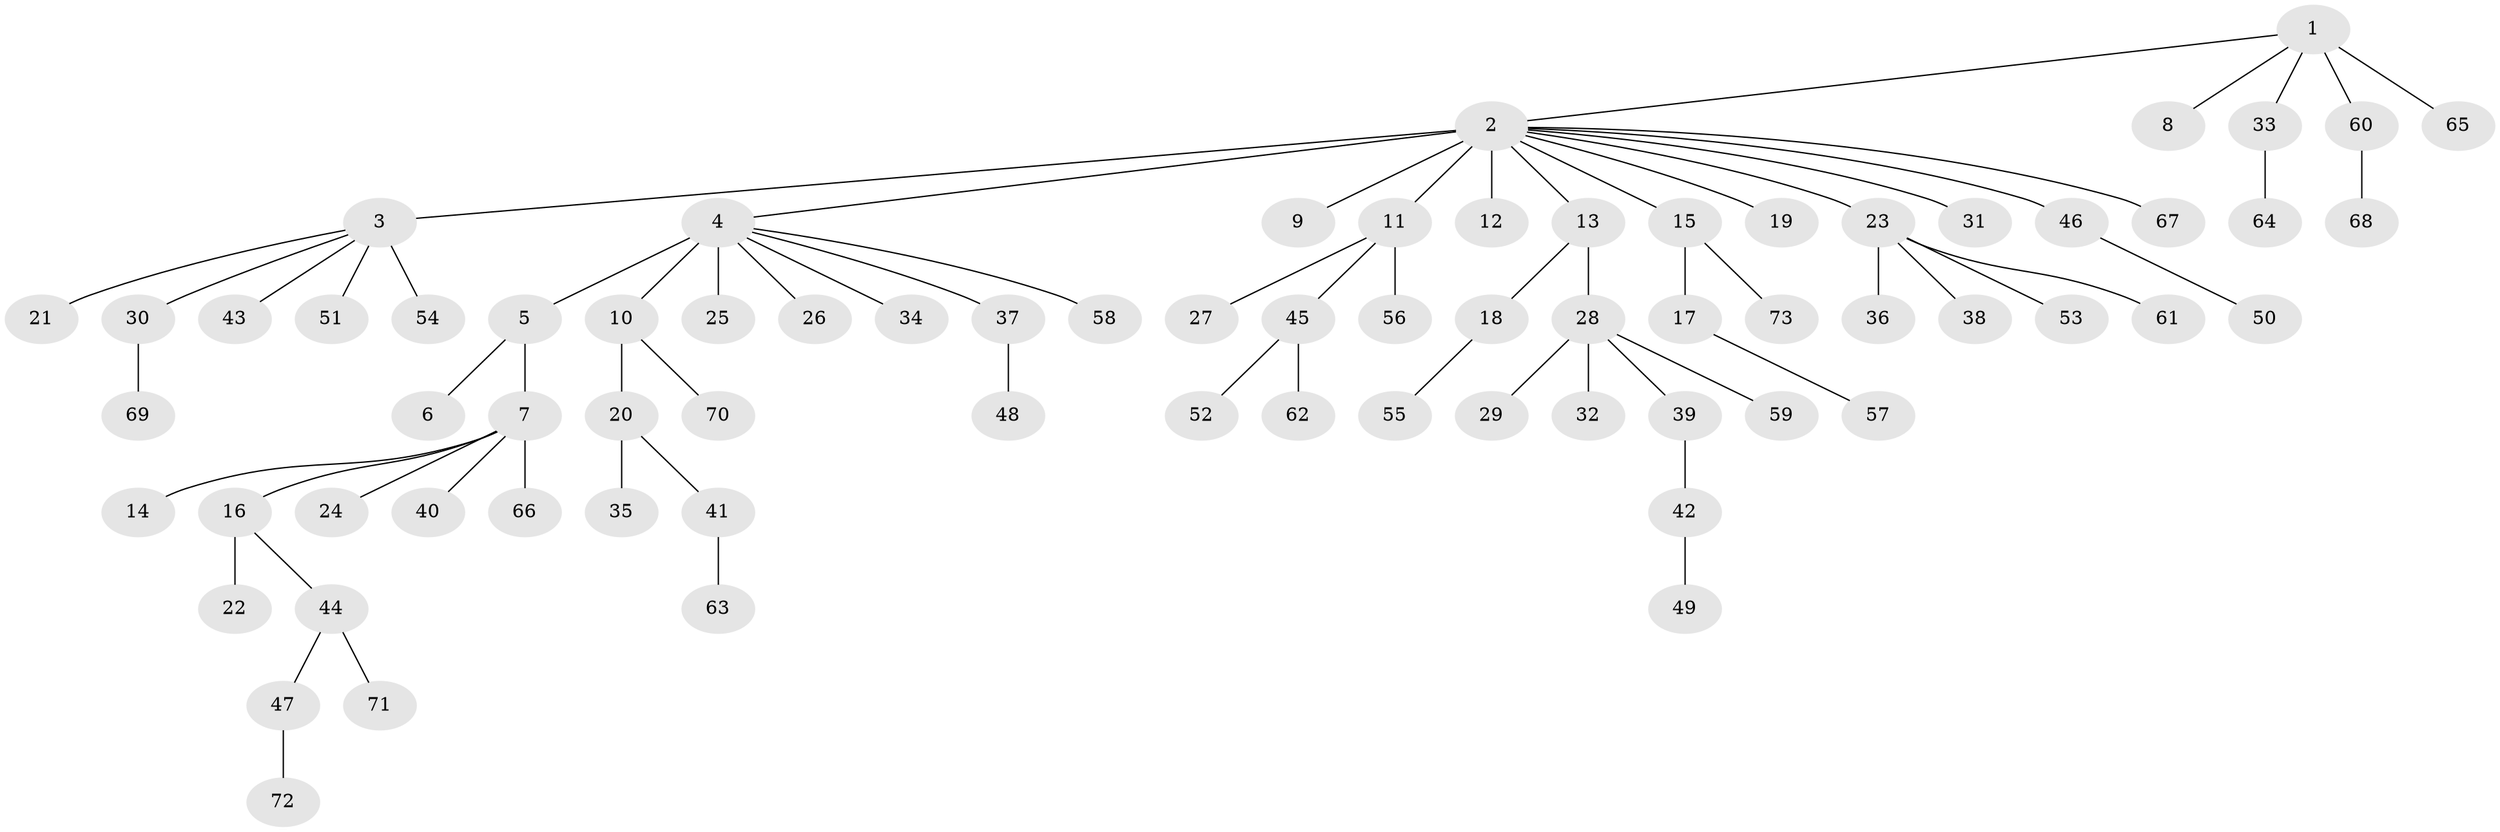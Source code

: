 // original degree distribution, {7: 0.0136986301369863, 22: 0.00684931506849315, 9: 0.0136986301369863, 14: 0.00684931506849315, 4: 0.06164383561643835, 1: 0.6438356164383562, 2: 0.19863013698630136, 5: 0.0136986301369863, 6: 0.0136986301369863, 3: 0.0273972602739726}
// Generated by graph-tools (version 1.1) at 2025/35/03/09/25 02:35:34]
// undirected, 73 vertices, 72 edges
graph export_dot {
graph [start="1"]
  node [color=gray90,style=filled];
  1;
  2;
  3;
  4;
  5;
  6;
  7;
  8;
  9;
  10;
  11;
  12;
  13;
  14;
  15;
  16;
  17;
  18;
  19;
  20;
  21;
  22;
  23;
  24;
  25;
  26;
  27;
  28;
  29;
  30;
  31;
  32;
  33;
  34;
  35;
  36;
  37;
  38;
  39;
  40;
  41;
  42;
  43;
  44;
  45;
  46;
  47;
  48;
  49;
  50;
  51;
  52;
  53;
  54;
  55;
  56;
  57;
  58;
  59;
  60;
  61;
  62;
  63;
  64;
  65;
  66;
  67;
  68;
  69;
  70;
  71;
  72;
  73;
  1 -- 2 [weight=1.0];
  1 -- 8 [weight=1.0];
  1 -- 33 [weight=1.0];
  1 -- 60 [weight=2.0];
  1 -- 65 [weight=1.0];
  2 -- 3 [weight=1.0];
  2 -- 4 [weight=1.0];
  2 -- 9 [weight=1.0];
  2 -- 11 [weight=1.0];
  2 -- 12 [weight=9.0];
  2 -- 13 [weight=1.0];
  2 -- 15 [weight=1.0];
  2 -- 19 [weight=1.0];
  2 -- 23 [weight=1.0];
  2 -- 31 [weight=1.0];
  2 -- 46 [weight=1.0];
  2 -- 67 [weight=1.0];
  3 -- 21 [weight=1.0];
  3 -- 30 [weight=1.0];
  3 -- 43 [weight=1.0];
  3 -- 51 [weight=1.0];
  3 -- 54 [weight=3.0];
  4 -- 5 [weight=1.0];
  4 -- 10 [weight=1.0];
  4 -- 25 [weight=6.0];
  4 -- 26 [weight=1.0];
  4 -- 34 [weight=1.0];
  4 -- 37 [weight=1.0];
  4 -- 58 [weight=1.0];
  5 -- 6 [weight=1.0];
  5 -- 7 [weight=1.0];
  7 -- 14 [weight=1.0];
  7 -- 16 [weight=1.0];
  7 -- 24 [weight=1.0];
  7 -- 40 [weight=1.0];
  7 -- 66 [weight=3.0];
  10 -- 20 [weight=1.0];
  10 -- 70 [weight=1.0];
  11 -- 27 [weight=1.0];
  11 -- 45 [weight=1.0];
  11 -- 56 [weight=1.0];
  13 -- 18 [weight=1.0];
  13 -- 28 [weight=1.0];
  15 -- 17 [weight=1.0];
  15 -- 73 [weight=1.0];
  16 -- 22 [weight=2.0];
  16 -- 44 [weight=1.0];
  17 -- 57 [weight=1.0];
  18 -- 55 [weight=1.0];
  20 -- 35 [weight=1.0];
  20 -- 41 [weight=1.0];
  23 -- 36 [weight=1.0];
  23 -- 38 [weight=1.0];
  23 -- 53 [weight=1.0];
  23 -- 61 [weight=1.0];
  28 -- 29 [weight=2.0];
  28 -- 32 [weight=1.0];
  28 -- 39 [weight=1.0];
  28 -- 59 [weight=1.0];
  30 -- 69 [weight=2.0];
  33 -- 64 [weight=1.0];
  37 -- 48 [weight=1.0];
  39 -- 42 [weight=4.0];
  41 -- 63 [weight=1.0];
  42 -- 49 [weight=1.0];
  44 -- 47 [weight=1.0];
  44 -- 71 [weight=1.0];
  45 -- 52 [weight=1.0];
  45 -- 62 [weight=1.0];
  46 -- 50 [weight=2.0];
  47 -- 72 [weight=1.0];
  60 -- 68 [weight=1.0];
}
